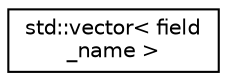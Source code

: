 digraph "Graphical Class Hierarchy"
{
  edge [fontname="Helvetica",fontsize="10",labelfontname="Helvetica",labelfontsize="10"];
  node [fontname="Helvetica",fontsize="10",shape=record];
  rankdir="LR";
  Node0 [label="std::vector\< field\l_name \>",height=0.2,width=0.4,color="black", fillcolor="white", style="filled",URL="$classstd_1_1vector.html"];
}
